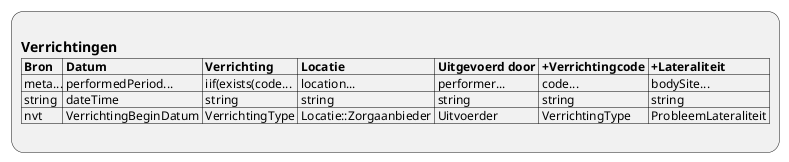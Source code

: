 @startuml ViewDefinition-Procedure
:
== Verrichtingen
|= Bron |= Datum |= Verrichting |= Locatie |= Uitgevoerd door |= +Verrichtingcode |= +Lateraliteit |
| meta...| performedPeriod...| iif(exists(code...| location...| performer...| code...| bodySite...|
| string | dateTime | string | string | string | string | string |
| nvt | VerrichtingBeginDatum | VerrichtingType | Locatie::Zorgaanbieder | Uitvoerder | VerrichtingType | ProbleemLateraliteit |
;
@enduml